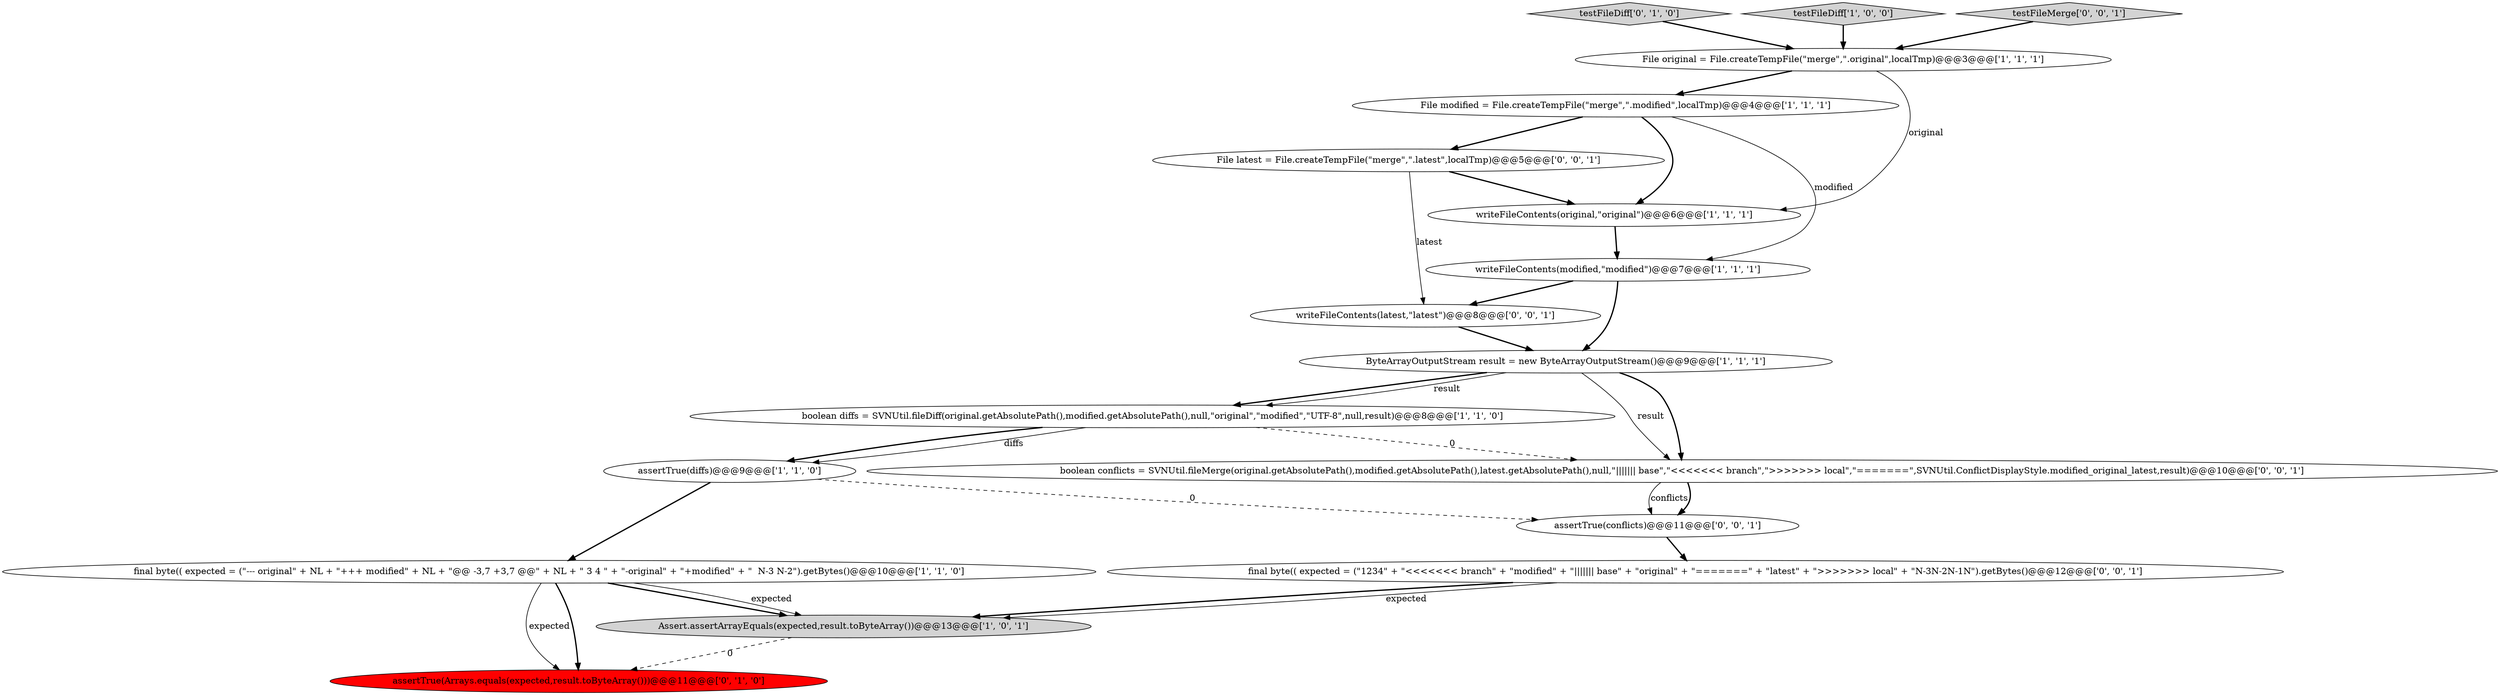 digraph {
5 [style = filled, label = "ByteArrayOutputStream result = new ByteArrayOutputStream()@@@9@@@['1', '1', '1']", fillcolor = white, shape = ellipse image = "AAA0AAABBB1BBB"];
15 [style = filled, label = "assertTrue(conflicts)@@@11@@@['0', '0', '1']", fillcolor = white, shape = ellipse image = "AAA0AAABBB3BBB"];
12 [style = filled, label = "File latest = File.createTempFile(\"merge\",\".latest\",localTmp)@@@5@@@['0', '0', '1']", fillcolor = white, shape = ellipse image = "AAA0AAABBB3BBB"];
13 [style = filled, label = "writeFileContents(latest,\"latest\")@@@8@@@['0', '0', '1']", fillcolor = white, shape = ellipse image = "AAA0AAABBB3BBB"];
10 [style = filled, label = "assertTrue(Arrays.equals(expected,result.toByteArray()))@@@11@@@['0', '1', '0']", fillcolor = red, shape = ellipse image = "AAA1AAABBB2BBB"];
1 [style = filled, label = "writeFileContents(modified,\"modified\")@@@7@@@['1', '1', '1']", fillcolor = white, shape = ellipse image = "AAA0AAABBB1BBB"];
9 [style = filled, label = "assertTrue(diffs)@@@9@@@['1', '1', '0']", fillcolor = white, shape = ellipse image = "AAA0AAABBB1BBB"];
7 [style = filled, label = "File original = File.createTempFile(\"merge\",\".original\",localTmp)@@@3@@@['1', '1', '1']", fillcolor = white, shape = ellipse image = "AAA0AAABBB1BBB"];
6 [style = filled, label = "final byte(( expected = (\"--- original\" + NL + \"+++ modified\" + NL + \"@@ -3,7 +3,7 @@\" + NL + \" 3 4 \" + \"-original\" + \"+modified\" + \"  N-3 N-2\").getBytes()@@@10@@@['1', '1', '0']", fillcolor = white, shape = ellipse image = "AAA0AAABBB1BBB"];
0 [style = filled, label = "writeFileContents(original,\"original\")@@@6@@@['1', '1', '1']", fillcolor = white, shape = ellipse image = "AAA0AAABBB1BBB"];
11 [style = filled, label = "testFileDiff['0', '1', '0']", fillcolor = lightgray, shape = diamond image = "AAA0AAABBB2BBB"];
2 [style = filled, label = "testFileDiff['1', '0', '0']", fillcolor = lightgray, shape = diamond image = "AAA0AAABBB1BBB"];
14 [style = filled, label = "testFileMerge['0', '0', '1']", fillcolor = lightgray, shape = diamond image = "AAA0AAABBB3BBB"];
8 [style = filled, label = "boolean diffs = SVNUtil.fileDiff(original.getAbsolutePath(),modified.getAbsolutePath(),null,\"original\",\"modified\",\"UTF-8\",null,result)@@@8@@@['1', '1', '0']", fillcolor = white, shape = ellipse image = "AAA0AAABBB1BBB"];
16 [style = filled, label = "final byte(( expected = (\"1234\" + \"<<<<<<< branch\" + \"modified\" + \"||||||| base\" + \"original\" + \"=======\" + \"latest\" + \">>>>>>> local\" + \"N-3N-2N-1N\").getBytes()@@@12@@@['0', '0', '1']", fillcolor = white, shape = ellipse image = "AAA0AAABBB3BBB"];
4 [style = filled, label = "File modified = File.createTempFile(\"merge\",\".modified\",localTmp)@@@4@@@['1', '1', '1']", fillcolor = white, shape = ellipse image = "AAA0AAABBB1BBB"];
3 [style = filled, label = "Assert.assertArrayEquals(expected,result.toByteArray())@@@13@@@['1', '0', '1']", fillcolor = lightgray, shape = ellipse image = "AAA0AAABBB1BBB"];
17 [style = filled, label = "boolean conflicts = SVNUtil.fileMerge(original.getAbsolutePath(),modified.getAbsolutePath(),latest.getAbsolutePath(),null,\"||||||| base\",\"<<<<<<< branch\",\">>>>>>> local\",\"=======\",SVNUtil.ConflictDisplayStyle.modified_original_latest,result)@@@10@@@['0', '0', '1']", fillcolor = white, shape = ellipse image = "AAA0AAABBB3BBB"];
1->5 [style = bold, label=""];
16->3 [style = bold, label=""];
6->3 [style = bold, label=""];
5->8 [style = bold, label=""];
17->15 [style = solid, label="conflicts"];
16->3 [style = solid, label="expected"];
8->9 [style = solid, label="diffs"];
7->4 [style = bold, label=""];
15->16 [style = bold, label=""];
5->17 [style = bold, label=""];
12->0 [style = bold, label=""];
7->0 [style = solid, label="original"];
1->13 [style = bold, label=""];
6->10 [style = solid, label="expected"];
9->6 [style = bold, label=""];
4->0 [style = bold, label=""];
14->7 [style = bold, label=""];
5->8 [style = solid, label="result"];
4->1 [style = solid, label="modified"];
12->13 [style = solid, label="latest"];
6->3 [style = solid, label="expected"];
0->1 [style = bold, label=""];
6->10 [style = bold, label=""];
17->15 [style = bold, label=""];
8->9 [style = bold, label=""];
13->5 [style = bold, label=""];
4->12 [style = bold, label=""];
8->17 [style = dashed, label="0"];
5->17 [style = solid, label="result"];
3->10 [style = dashed, label="0"];
2->7 [style = bold, label=""];
11->7 [style = bold, label=""];
9->15 [style = dashed, label="0"];
}
